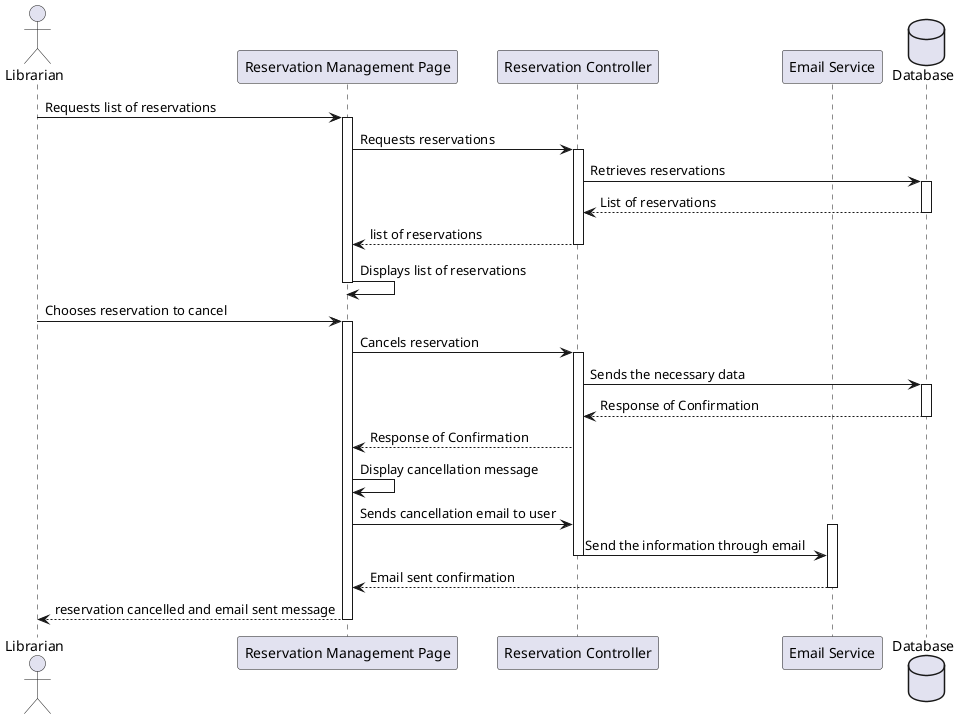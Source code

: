 @startuml
actor "Librarian" as Librarian
participant "Reservation Management Page" as System
participant "Reservation Controller" as Controller
participant "Email Service" as Email
database "Database" as Database

Librarian -> System: Requests list of reservations
activate System

System -> Controller: Requests reservations
activate Controller

Controller -> Database: Retrieves reservations
activate Database
Database --> Controller: List of reservations
deactivate Database
Controller --> System:  list of reservations
deactivate Controller

System -> System: Displays list of reservations
deactivate System

Librarian -> System: Chooses reservation to cancel
activate System

System -> Controller: Cancels reservation
activate Controller
Controller -> Database: Sends the necessary data
activate Database
Database --> Controller: Response of Confirmation
deactivate Database
Controller --> System: Response of Confirmation
System -> System: Display cancellation message


System -> Controller: Sends cancellation email to user
activate Email
Controller -> Email:Send the information through email
deactivate Controller
Email --> System: Email sent confirmation
deactivate Email

System --> Librarian:  reservation cancelled and email sent message
deactivate System
@enduml
